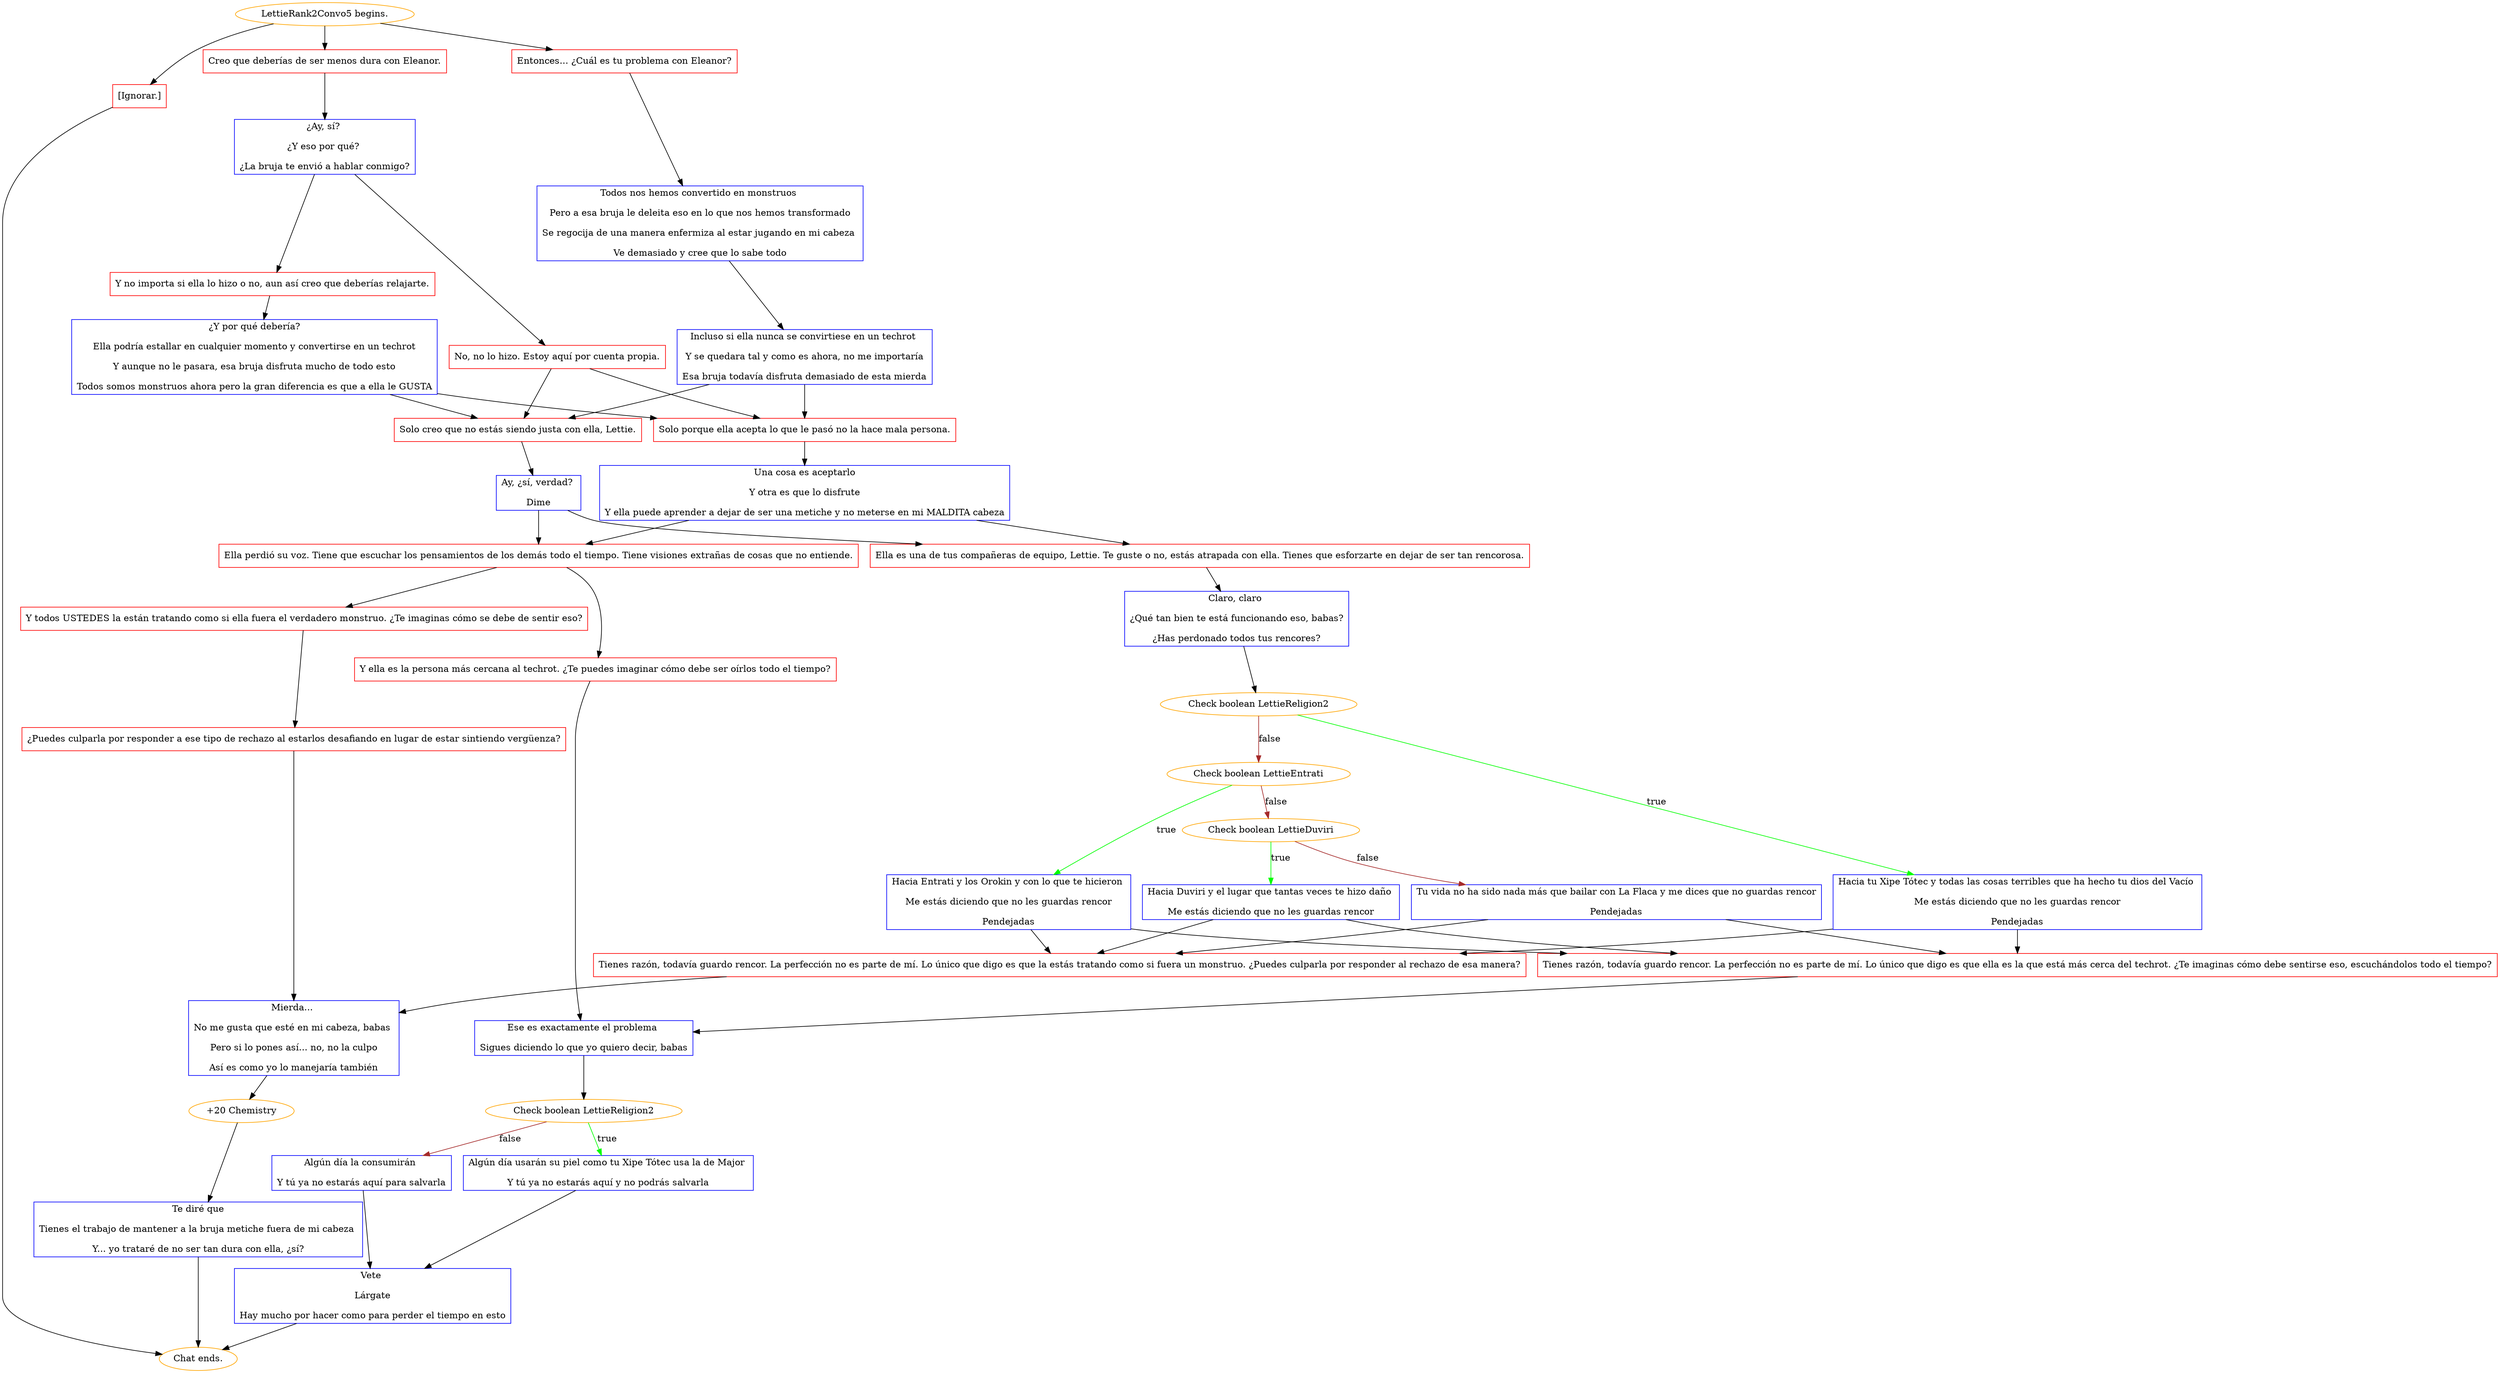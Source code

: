 digraph {
	"LettieRank2Convo5 begins." [color=orange];
		"LettieRank2Convo5 begins." -> j1758396557;
		"LettieRank2Convo5 begins." -> j3949614577;
		"LettieRank2Convo5 begins." -> j1547484525;
	j1758396557 [label="Entonces... ¿Cuál es tu problema con Eleanor?",shape=box,color=red];
		j1758396557 -> j4260339510;
	j3949614577 [label="Creo que deberías de ser menos dura con Eleanor.",shape=box,color=red];
		j3949614577 -> j53684381;
	j1547484525 [label="[Ignorar.]",shape=box,color=red];
		j1547484525 -> "Chat ends.";
	j4260339510 [label="Todos nos hemos convertido en monstruos 
Pero a esa bruja le deleita eso en lo que nos hemos transformado
Se regocija de una manera enfermiza al estar jugando en mi cabeza 
Ve demasiado y cree que lo sabe todo",shape=box,color=blue];
		j4260339510 -> j923268730;
	j53684381 [label="¿Ay, sí? 
¿Y eso por qué? 
¿La bruja te envió a hablar conmigo?",shape=box,color=blue];
		j53684381 -> j598218525;
		j53684381 -> j1179952225;
	"Chat ends." [color=orange];
	j923268730 [label="Incluso si ella nunca se convirtiese en un techrot 
Y se quedara tal y como es ahora, no me importaría
Esa bruja todavía disfruta demasiado de esta mierda",shape=box,color=blue];
		j923268730 -> j2988690701;
		j923268730 -> j2189841731;
	j598218525 [label="No, no lo hizo. Estoy aquí por cuenta propia.",shape=box,color=red];
		j598218525 -> j2189841731;
		j598218525 -> j2988690701;
	j1179952225 [label="Y no importa si ella lo hizo o no, aun así creo que deberías relajarte.",shape=box,color=red];
		j1179952225 -> j3221140839;
	j2988690701 [label="Solo porque ella acepta lo que le pasó no la hace mala persona.",shape=box,color=red];
		j2988690701 -> j231798454;
	j2189841731 [label="Solo creo que no estás siendo justa con ella, Lettie.",shape=box,color=red];
		j2189841731 -> j916924360;
	j3221140839 [label="¿Y por qué debería?
Ella podría estallar en cualquier momento y convertirse en un techrot
Y aunque no le pasara, esa bruja disfruta mucho de todo esto
Todos somos monstruos ahora pero la gran diferencia es que a ella le GUSTA",shape=box,color=blue];
		j3221140839 -> j2189841731;
		j3221140839 -> j2988690701;
	j231798454 [label="Una cosa es aceptarlo
Y otra es que lo disfrute
Y ella puede aprender a dejar de ser una metiche y no meterse en mi MALDITA cabeza",shape=box,color=blue];
		j231798454 -> j4290463878;
		j231798454 -> j137381116;
	j916924360 [label="Ay, ¿sí, verdad? 
Dime",shape=box,color=blue];
		j916924360 -> j137381116;
		j916924360 -> j4290463878;
	j4290463878 [label="Ella es una de tus compañeras de equipo, Lettie. Te guste o no, estás atrapada con ella. Tienes que esforzarte en dejar de ser tan rencorosa.",shape=box,color=red];
		j4290463878 -> j128632359;
	j137381116 [label="Ella perdió su voz. Tiene que escuchar los pensamientos de los demás todo el tiempo. Tiene visiones extrañas de cosas que no entiende.",shape=box,color=red];
		j137381116 -> j3649021155;
		j137381116 -> j632477155;
	j128632359 [label="Claro, claro 
¿Qué tan bien te está funcionando eso, babas?
¿Has perdonado todos tus rencores?",shape=box,color=blue];
		j128632359 -> j734077835;
	j3649021155 [label="Y ella es la persona más cercana al techrot. ¿Te puedes imaginar cómo debe ser oírlos todo el tiempo?",shape=box,color=red];
		j3649021155 -> j2863072246;
	j632477155 [label="Y todos USTEDES la están tratando como si ella fuera el verdadero monstruo. ¿Te imaginas cómo se debe de sentir eso?",shape=box,color=red];
		j632477155 -> j2406725076;
	j734077835 [label="Check boolean LettieReligion2",color=orange];
		j734077835 -> j1492072763 [label=true,color=green];
		j734077835 -> j1839452989 [label=false,color=brown];
	j2863072246 [label="Ese es exactamente el problema 
Sigues diciendo lo que yo quiero decir, babas",shape=box,color=blue];
		j2863072246 -> j4212085862;
	j2406725076 [label="¿Puedes culparla por responder a ese tipo de rechazo al estarlos desafiando en lugar de estar sintiendo vergüenza?",shape=box,color=red];
		j2406725076 -> j597134194;
	j1492072763 [label="Hacia tu Xipe Tótec y todas las cosas terribles que ha hecho tu dios del Vacío 
Me estás diciendo que no les guardas rencor
Pendejadas",shape=box,color=blue];
		j1492072763 -> j3897903948;
		j1492072763 -> j255999639;
	j1839452989 [label="Check boolean LettieEntrati",color=orange];
		j1839452989 -> j1762567611 [label=true,color=green];
		j1839452989 -> j2674008307 [label=false,color=brown];
	j4212085862 [label="Check boolean LettieReligion2",color=orange];
		j4212085862 -> j3673450625 [label=true,color=green];
		j4212085862 -> j3037061817 [label=false,color=brown];
	j597134194 [label="Mierda... 
No me gusta que esté en mi cabeza, babas 
Pero si lo pones así... no, no la culpo
Así es como yo lo manejaría también",shape=box,color=blue];
		j597134194 -> j1757171701;
	j3897903948 [label="Tienes razón, todavía guardo rencor. La perfección no es parte de mí. Lo único que digo es que la estás tratando como si fuera un monstruo. ¿Puedes culparla por responder al rechazo de esa manera?",shape=box,color=red];
		j3897903948 -> j597134194;
	j255999639 [label="Tienes razón, todavía guardo rencor. La perfección no es parte de mí. Lo único que digo es que ella es la que está más cerca del techrot. ¿Te imaginas cómo debe sentirse eso, escuchándolos todo el tiempo?",shape=box,color=red];
		j255999639 -> j2863072246;
	j1762567611 [label="Hacia Entrati y los Orokin y con lo que te hicieron 
Me estás diciendo que no les guardas rencor
Pendejadas",shape=box,color=blue];
		j1762567611 -> j3897903948;
		j1762567611 -> j255999639;
	j2674008307 [label="Check boolean LettieDuviri",color=orange];
		j2674008307 -> j1775994937 [label=true,color=green];
		j2674008307 -> j3557004764 [label=false,color=brown];
	j3673450625 [label="Algún día usarán su piel como tu Xipe Tótec usa la de Major 
Y tú ya no estarás aquí y no podrás salvarla",shape=box,color=blue];
		j3673450625 -> j411815748;
	j3037061817 [label="Algún día la consumirán 
Y tú ya no estarás aquí para salvarla",shape=box,color=blue];
		j3037061817 -> j411815748;
	j1757171701 [label="+20 Chemistry",color=orange];
		j1757171701 -> j3031770914;
	j1775994937 [label="Hacia Duviri y el lugar que tantas veces te hizo daño 
Me estás diciendo que no les guardas rencor",shape=box,color=blue];
		j1775994937 -> j3897903948;
		j1775994937 -> j255999639;
	j3557004764 [label="Tu vida no ha sido nada más que bailar con La Flaca y me dices que no guardas rencor
Pendejadas",shape=box,color=blue];
		j3557004764 -> j3897903948;
		j3557004764 -> j255999639;
	j411815748 [label="Vete 
Lárgate
Hay mucho por hacer como para perder el tiempo en esto",shape=box,color=blue];
		j411815748 -> "Chat ends.";
	j3031770914 [label="Te diré que
Tienes el trabajo de mantener a la bruja metiche fuera de mi cabeza 
Y... yo trataré de no ser tan dura con ella, ¿sí?",shape=box,color=blue];
		j3031770914 -> "Chat ends.";
}